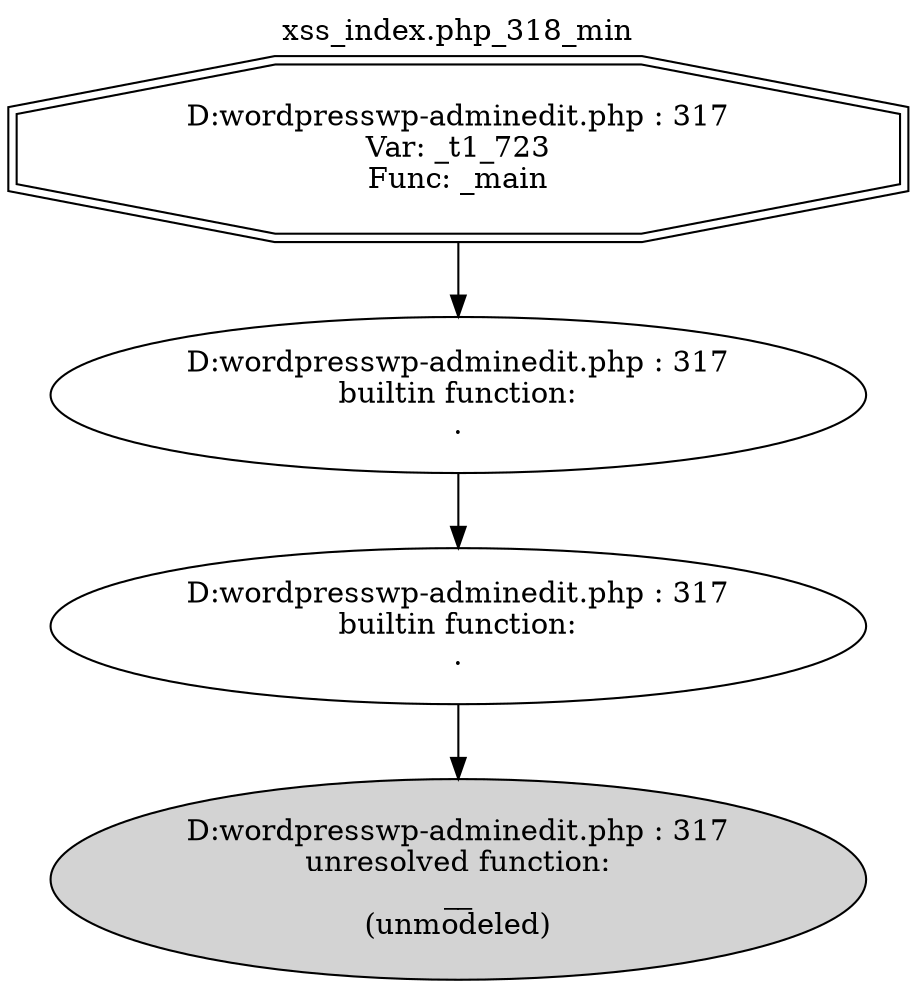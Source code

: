 digraph cfg {
  label="xss_index.php_318_min";
  labelloc=t;
  n1 [shape=doubleoctagon, label="D:\wordpress\wp-admin\edit.php : 317\nVar: _t1_723\nFunc: _main\n"];
  n2 [shape=ellipse, label="D:\wordpress\wp-admin\edit.php : 317\nbuiltin function:\n.\n"];
  n3 [shape=ellipse, label="D:\wordpress\wp-admin\edit.php : 317\nbuiltin function:\n.\n"];
  n4 [shape=ellipse, label="D:\wordpress\wp-admin\edit.php : 317\nunresolved function:\n__\n(unmodeled)\n",style=filled];
  n1 -> n2;
  n2 -> n3;
  n3 -> n4;
}
